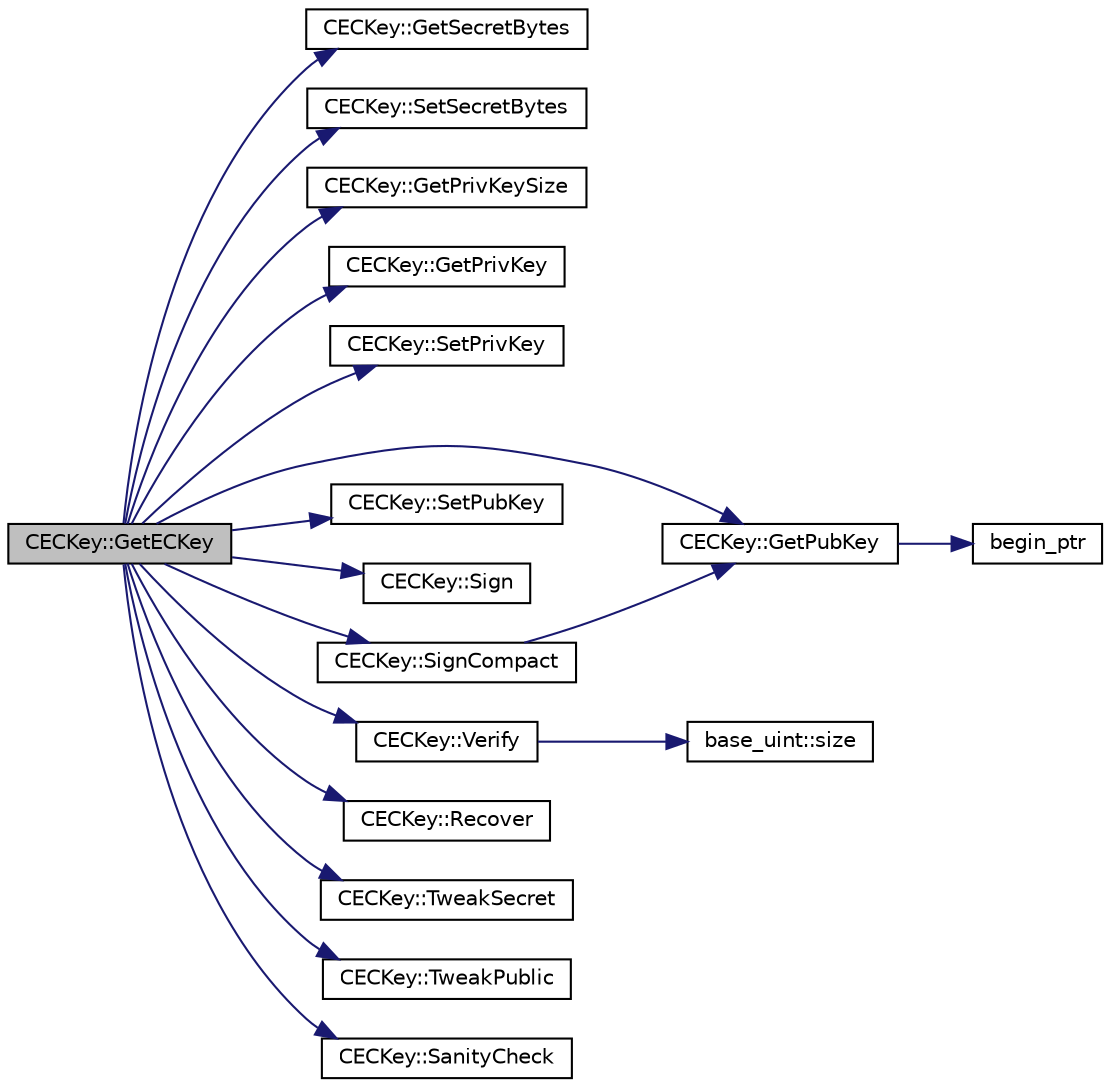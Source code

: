 digraph "CECKey::GetECKey"
{
  edge [fontname="Helvetica",fontsize="10",labelfontname="Helvetica",labelfontsize="10"];
  node [fontname="Helvetica",fontsize="10",shape=record];
  rankdir="LR";
  Node4 [label="CECKey::GetECKey",height=0.2,width=0.4,color="black", fillcolor="grey75", style="filled", fontcolor="black"];
  Node4 -> Node5 [color="midnightblue",fontsize="10",style="solid",fontname="Helvetica"];
  Node5 [label="CECKey::GetSecretBytes",height=0.2,width=0.4,color="black", fillcolor="white", style="filled",URL="$db/d7f/class_c_e_c_key.html#a850942bfcc3572be6a6887a321c68679"];
  Node4 -> Node6 [color="midnightblue",fontsize="10",style="solid",fontname="Helvetica"];
  Node6 [label="CECKey::SetSecretBytes",height=0.2,width=0.4,color="black", fillcolor="white", style="filled",URL="$db/d7f/class_c_e_c_key.html#a4f5a374f5aaa622749b7772392c2ef30"];
  Node4 -> Node7 [color="midnightblue",fontsize="10",style="solid",fontname="Helvetica"];
  Node7 [label="CECKey::GetPrivKeySize",height=0.2,width=0.4,color="black", fillcolor="white", style="filled",URL="$db/d7f/class_c_e_c_key.html#ab2f0dea297ce8546ebb5bb0478c1e7a0"];
  Node4 -> Node8 [color="midnightblue",fontsize="10",style="solid",fontname="Helvetica"];
  Node8 [label="CECKey::GetPrivKey",height=0.2,width=0.4,color="black", fillcolor="white", style="filled",URL="$db/d7f/class_c_e_c_key.html#a3f6c872fae22de283c2cd7a15b0327ea"];
  Node4 -> Node9 [color="midnightblue",fontsize="10",style="solid",fontname="Helvetica"];
  Node9 [label="CECKey::SetPrivKey",height=0.2,width=0.4,color="black", fillcolor="white", style="filled",URL="$db/d7f/class_c_e_c_key.html#a9d81b04876307c2e13df32798fe264a3"];
  Node4 -> Node10 [color="midnightblue",fontsize="10",style="solid",fontname="Helvetica"];
  Node10 [label="CECKey::GetPubKey",height=0.2,width=0.4,color="black", fillcolor="white", style="filled",URL="$db/d7f/class_c_e_c_key.html#ab3cb52ca6bf3bdd55be9152a76da9112"];
  Node10 -> Node11 [color="midnightblue",fontsize="10",style="solid",fontname="Helvetica"];
  Node11 [label="begin_ptr",height=0.2,width=0.4,color="black", fillcolor="white", style="filled",URL="$df/d9d/serialize_8h.html#a19966d167c527d2be493ac9aba27c249",tooltip="Get begin pointer of vector (non-const version). "];
  Node4 -> Node12 [color="midnightblue",fontsize="10",style="solid",fontname="Helvetica"];
  Node12 [label="CECKey::SetPubKey",height=0.2,width=0.4,color="black", fillcolor="white", style="filled",URL="$db/d7f/class_c_e_c_key.html#a07055de929aa6e4f4b692fb2bd272fdd"];
  Node4 -> Node13 [color="midnightblue",fontsize="10",style="solid",fontname="Helvetica"];
  Node13 [label="CECKey::Sign",height=0.2,width=0.4,color="black", fillcolor="white", style="filled",URL="$db/d7f/class_c_e_c_key.html#abb845b49a9befd527a568b2b39271d37"];
  Node4 -> Node14 [color="midnightblue",fontsize="10",style="solid",fontname="Helvetica"];
  Node14 [label="CECKey::Verify",height=0.2,width=0.4,color="black", fillcolor="white", style="filled",URL="$db/d7f/class_c_e_c_key.html#abbefe8d295d0bbed97d2709a3a534375"];
  Node14 -> Node15 [color="midnightblue",fontsize="10",style="solid",fontname="Helvetica"];
  Node15 [label="base_uint::size",height=0.2,width=0.4,color="black", fillcolor="white", style="filled",URL="$da/df7/classbase__uint.html#a1f49b034e686269601ea89b0319b8004"];
  Node4 -> Node16 [color="midnightblue",fontsize="10",style="solid",fontname="Helvetica"];
  Node16 [label="CECKey::SignCompact",height=0.2,width=0.4,color="black", fillcolor="white", style="filled",URL="$db/d7f/class_c_e_c_key.html#ae7dae2b7062d1ba864c923e72fb5ede3"];
  Node16 -> Node10 [color="midnightblue",fontsize="10",style="solid",fontname="Helvetica"];
  Node4 -> Node17 [color="midnightblue",fontsize="10",style="solid",fontname="Helvetica"];
  Node17 [label="CECKey::Recover",height=0.2,width=0.4,color="black", fillcolor="white", style="filled",URL="$db/d7f/class_c_e_c_key.html#a5d7ed3acdc6c2798af3242cacc7b755b"];
  Node4 -> Node18 [color="midnightblue",fontsize="10",style="solid",fontname="Helvetica"];
  Node18 [label="CECKey::TweakSecret",height=0.2,width=0.4,color="black", fillcolor="white", style="filled",URL="$db/d7f/class_c_e_c_key.html#a5964ca5e2e3f7204c59613d2aedca165"];
  Node4 -> Node19 [color="midnightblue",fontsize="10",style="solid",fontname="Helvetica"];
  Node19 [label="CECKey::TweakPublic",height=0.2,width=0.4,color="black", fillcolor="white", style="filled",URL="$db/d7f/class_c_e_c_key.html#a5f6013e6314a8ca9645a49106091ad89"];
  Node4 -> Node20 [color="midnightblue",fontsize="10",style="solid",fontname="Helvetica"];
  Node20 [label="CECKey::SanityCheck",height=0.2,width=0.4,color="black", fillcolor="white", style="filled",URL="$db/d7f/class_c_e_c_key.html#a3d11821aa2328baf3bd684e5c1835314"];
}
